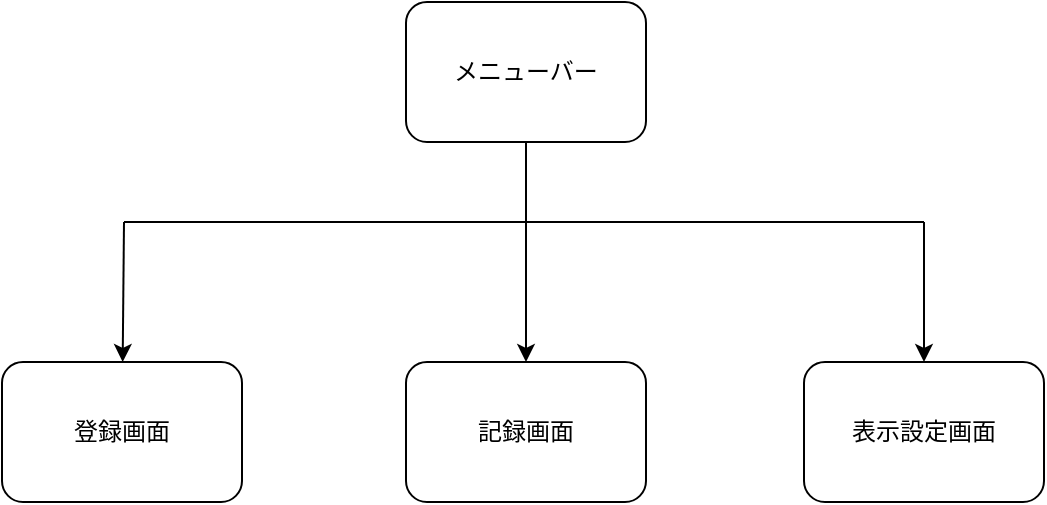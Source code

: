 <mxfile>
    <diagram id="fXcYpVTsbzhmBKzgEPjL" name="ページ1">
        <mxGraphModel dx="1593" dy="1100" grid="1" gridSize="10" guides="1" tooltips="1" connect="1" arrows="1" fold="1" page="1" pageScale="1" pageWidth="1169" pageHeight="827" math="0" shadow="0">
            <root>
                <mxCell id="0"/>
                <mxCell id="1" parent="0"/>
                <mxCell id="2" value="登録画面" style="rounded=1;whiteSpace=wrap;html=1;" vertex="1" parent="1">
                    <mxGeometry x="159" y="230" width="120" height="70" as="geometry"/>
                </mxCell>
                <mxCell id="3" value="記録画面" style="rounded=1;whiteSpace=wrap;html=1;" vertex="1" parent="1">
                    <mxGeometry x="361" y="230" width="120" height="70" as="geometry"/>
                </mxCell>
                <mxCell id="4" value="表示設定画面" style="rounded=1;whiteSpace=wrap;html=1;" vertex="1" parent="1">
                    <mxGeometry x="560" y="230" width="120" height="70" as="geometry"/>
                </mxCell>
                <mxCell id="5" value="メニューバー" style="rounded=1;whiteSpace=wrap;html=1;" vertex="1" parent="1">
                    <mxGeometry x="361" y="50" width="120" height="70" as="geometry"/>
                </mxCell>
                <mxCell id="6" value="" style="endArrow=classic;html=1;exitX=0.5;exitY=1;exitDx=0;exitDy=0;entryX=0.5;entryY=0;entryDx=0;entryDy=0;" edge="1" parent="1" source="5" target="3">
                    <mxGeometry width="50" height="50" relative="1" as="geometry">
                        <mxPoint x="540" y="510" as="sourcePoint"/>
                        <mxPoint x="590" y="460" as="targetPoint"/>
                    </mxGeometry>
                </mxCell>
                <mxCell id="7" value="" style="endArrow=none;html=1;" edge="1" parent="1">
                    <mxGeometry width="50" height="50" relative="1" as="geometry">
                        <mxPoint x="220" y="160" as="sourcePoint"/>
                        <mxPoint x="620" y="160" as="targetPoint"/>
                    </mxGeometry>
                </mxCell>
                <mxCell id="8" value="" style="endArrow=classic;html=1;" edge="1" parent="1" target="2">
                    <mxGeometry width="50" height="50" relative="1" as="geometry">
                        <mxPoint x="220" y="160" as="sourcePoint"/>
                        <mxPoint x="280" y="90" as="targetPoint"/>
                    </mxGeometry>
                </mxCell>
                <mxCell id="10" value="" style="endArrow=classic;html=1;entryX=0.5;entryY=0;entryDx=0;entryDy=0;" edge="1" parent="1" target="4">
                    <mxGeometry width="50" height="50" relative="1" as="geometry">
                        <mxPoint x="620" y="160" as="sourcePoint"/>
                        <mxPoint x="229.333" y="240" as="targetPoint"/>
                    </mxGeometry>
                </mxCell>
            </root>
        </mxGraphModel>
    </diagram>
</mxfile>